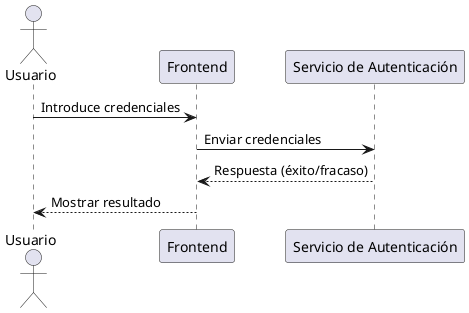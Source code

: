 @startuml
actor Usuario
participant "Frontend" as FE
participant "Servicio de Autenticación" as Auth

Usuario -> FE : Introduce credenciales
FE -> Auth : Enviar credenciales
Auth --> FE : Respuesta (éxito/fracaso)
FE --> Usuario : Mostrar resultado
@enduml

